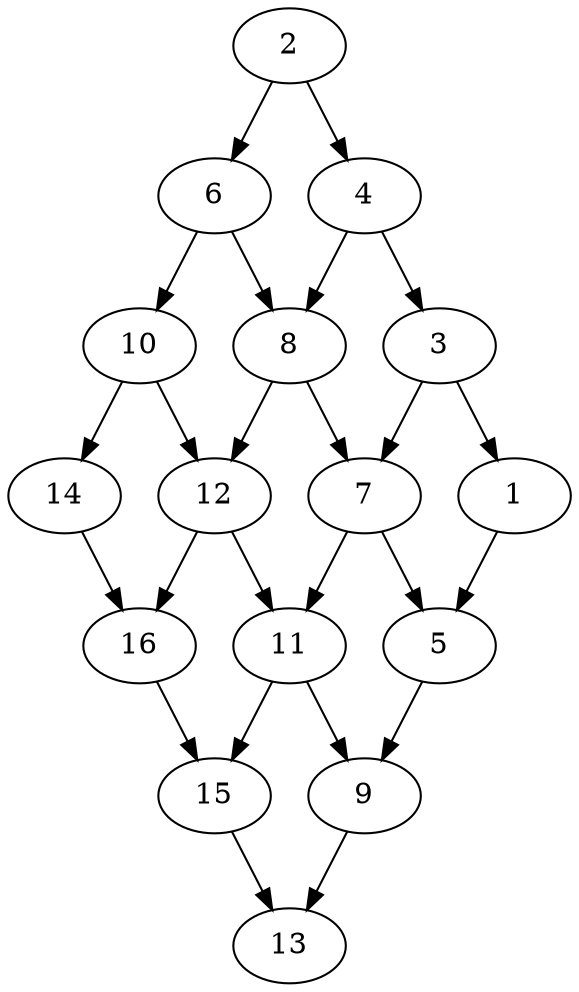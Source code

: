digraph G {2->6->10->14;4->8->12->16;3->7->11->15;1->5->9->13;2->4->3->1;6->8->7->5;10->12->11->9;14->16->15->13;}